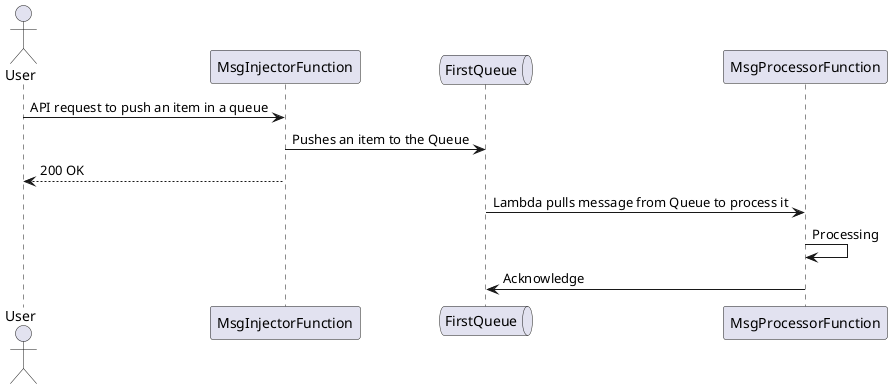 @startuml API-Lambda-Queue

actor User

User -> MsgInjectorFunction: API request to push an item in a queue

queue FirstQueue

MsgInjectorFunction -> FirstQueue: Pushes an item to the Queue

MsgInjectorFunction --> User: 200 OK

FirstQueue -> MsgProcessorFunction: Lambda pulls message from Queue to process it

MsgProcessorFunction -> MsgProcessorFunction: Processing

MsgProcessorFunction -> FirstQueue: Acknowledge

@enduml